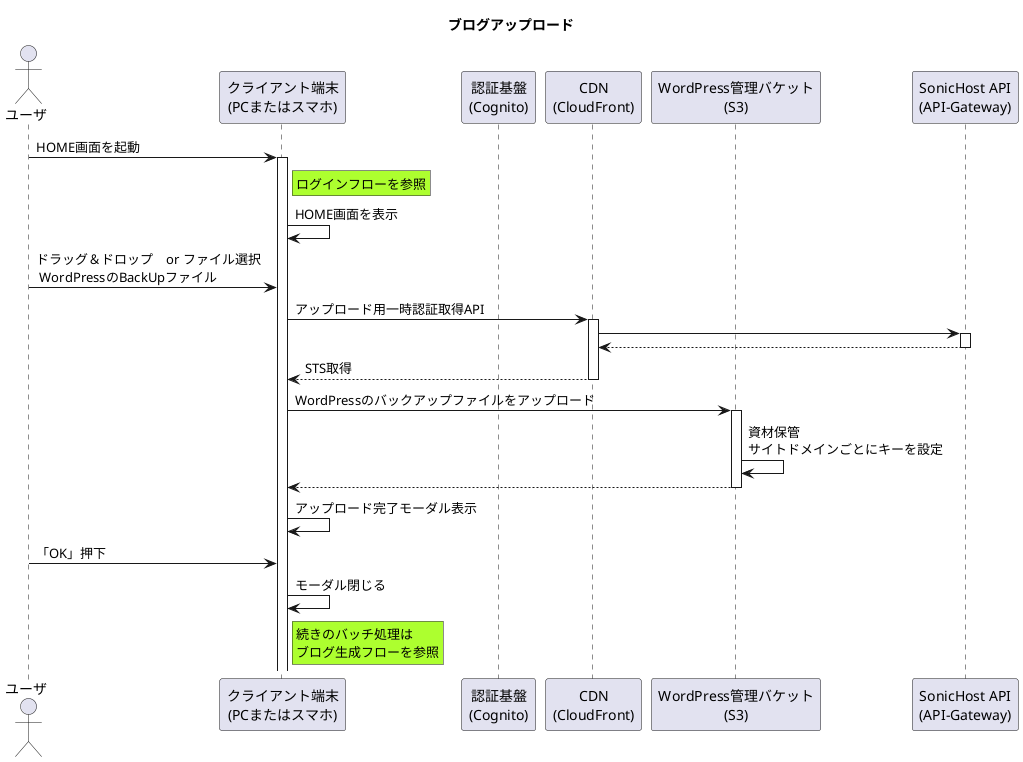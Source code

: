 @startuml ブログアップロード
title ブログアップロード


' アクター定義
actor "ユーザ" as user
participant "クライアント端末\n(PCまたはスマホ)" as device
participant "認証基盤\n(Cognito)" as cognito
participant "CDN\n(CloudFront)" as cdn
participant "WordPress管理バケット\n(S3)" as s3
participant "SonicHost API\n(API-Gateway)" as api

user -> device ++ : HOME画面を起動
rnote right of device #GreenYellow
    ログインフローを参照
end note
device -> device : HOME画面を表示
user -> device : ドラッグ＆ドロップ　or ファイル選択\n WordPressのBackUpファイル
device -> cdn ++ : アップロード用一時認証取得API
cdn -> api ++ 
cdn <-- api --
device <-- cdn -- : STS取得
device -> s3 ++ : WordPressのバックアップファイルをアップロード
s3 -> s3 : 資材保管\nサイトドメインごとにキーを設定
device <-- s3 --
device -> device : アップロード完了モーダル表示
user -> device : 「OK」押下
device -> device : モーダル閉じる
rnote right of device #GreenYellow
    続きのバッチ処理は
    ブログ生成フローを参照
end note



@enduml
